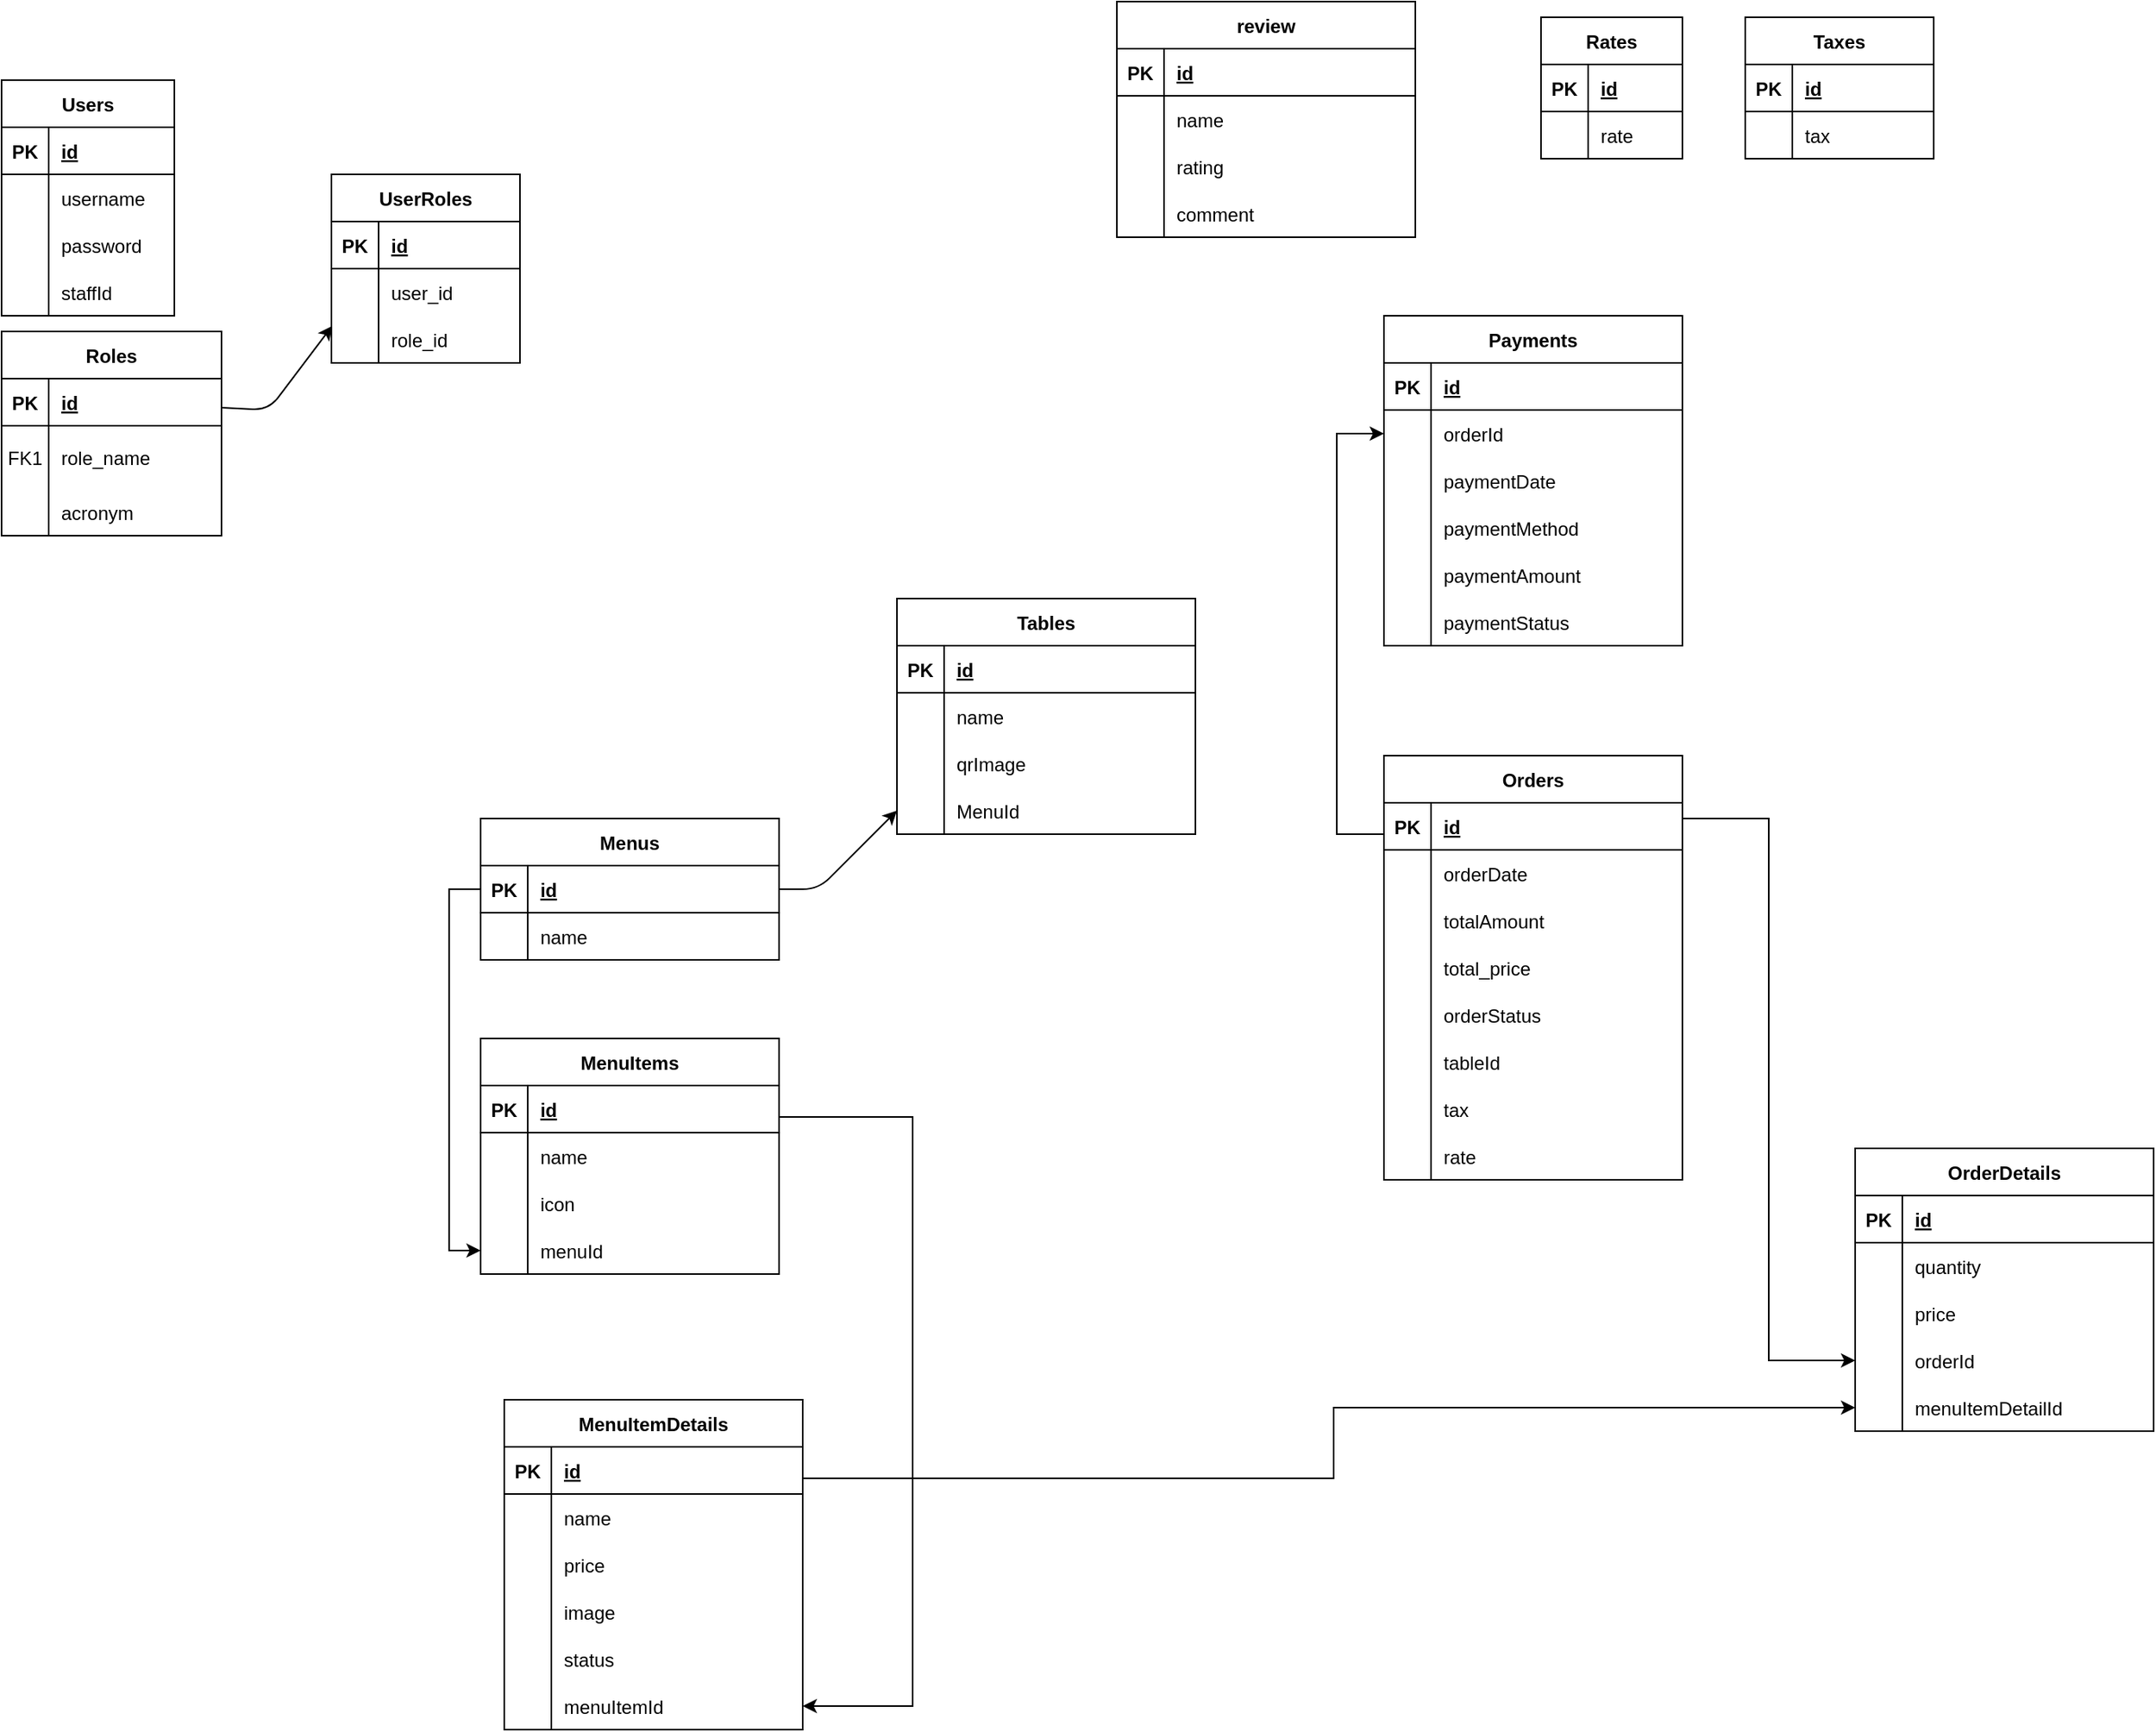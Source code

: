 <mxfile>
    <diagram id="R2lEEEUBdFMjLlhIrx00" name="Page-1">
        <mxGraphModel dx="880" dy="647" grid="1" gridSize="10" guides="1" tooltips="1" connect="1" arrows="1" fold="1" page="1" pageScale="1" pageWidth="850" pageHeight="1100" math="0" shadow="0" extFonts="Permanent Marker^https://fonts.googleapis.com/css?family=Permanent+Marker">
            <root>
                <mxCell id="0"/>
                <mxCell id="1" parent="0"/>
                <mxCell id="C-vyLk0tnHw3VtMMgP7b-2" value="Roles" style="shape=table;startSize=30;container=1;collapsible=1;childLayout=tableLayout;fixedRows=1;rowLines=0;fontStyle=1;align=center;resizeLast=1;" parent="1" vertex="1">
                    <mxGeometry x="140" y="240" width="140" height="130" as="geometry"/>
                </mxCell>
                <mxCell id="C-vyLk0tnHw3VtMMgP7b-3" value="" style="shape=partialRectangle;collapsible=0;dropTarget=0;pointerEvents=0;fillColor=none;points=[[0,0.5],[1,0.5]];portConstraint=eastwest;top=0;left=0;right=0;bottom=1;" parent="C-vyLk0tnHw3VtMMgP7b-2" vertex="1">
                    <mxGeometry y="30" width="140" height="30" as="geometry"/>
                </mxCell>
                <mxCell id="C-vyLk0tnHw3VtMMgP7b-4" value="PK" style="shape=partialRectangle;overflow=hidden;connectable=0;fillColor=none;top=0;left=0;bottom=0;right=0;fontStyle=1;" parent="C-vyLk0tnHw3VtMMgP7b-3" vertex="1">
                    <mxGeometry width="30" height="30" as="geometry">
                        <mxRectangle width="30" height="30" as="alternateBounds"/>
                    </mxGeometry>
                </mxCell>
                <mxCell id="C-vyLk0tnHw3VtMMgP7b-5" value="id" style="shape=partialRectangle;overflow=hidden;connectable=0;fillColor=none;top=0;left=0;bottom=0;right=0;align=left;spacingLeft=6;fontStyle=5;" parent="C-vyLk0tnHw3VtMMgP7b-3" vertex="1">
                    <mxGeometry x="30" width="110" height="30" as="geometry">
                        <mxRectangle width="110" height="30" as="alternateBounds"/>
                    </mxGeometry>
                </mxCell>
                <mxCell id="C-vyLk0tnHw3VtMMgP7b-6" value="" style="shape=partialRectangle;collapsible=0;dropTarget=0;pointerEvents=0;fillColor=none;points=[[0,0.5],[1,0.5]];portConstraint=eastwest;top=0;left=0;right=0;bottom=0;" parent="C-vyLk0tnHw3VtMMgP7b-2" vertex="1">
                    <mxGeometry y="60" width="140" height="40" as="geometry"/>
                </mxCell>
                <mxCell id="C-vyLk0tnHw3VtMMgP7b-7" value="FK1" style="shape=partialRectangle;overflow=hidden;connectable=0;fillColor=none;top=0;left=0;bottom=0;right=0;" parent="C-vyLk0tnHw3VtMMgP7b-6" vertex="1">
                    <mxGeometry width="30" height="40" as="geometry">
                        <mxRectangle width="30" height="40" as="alternateBounds"/>
                    </mxGeometry>
                </mxCell>
                <mxCell id="C-vyLk0tnHw3VtMMgP7b-8" value="role_name " style="shape=partialRectangle;overflow=hidden;connectable=0;fillColor=none;top=0;left=0;bottom=0;right=0;align=left;spacingLeft=6;" parent="C-vyLk0tnHw3VtMMgP7b-6" vertex="1">
                    <mxGeometry x="30" width="110" height="40" as="geometry">
                        <mxRectangle width="110" height="40" as="alternateBounds"/>
                    </mxGeometry>
                </mxCell>
                <mxCell id="C-vyLk0tnHw3VtMMgP7b-9" value="" style="shape=partialRectangle;collapsible=0;dropTarget=0;pointerEvents=0;fillColor=none;points=[[0,0.5],[1,0.5]];portConstraint=eastwest;top=0;left=0;right=0;bottom=0;" parent="C-vyLk0tnHw3VtMMgP7b-2" vertex="1">
                    <mxGeometry y="100" width="140" height="30" as="geometry"/>
                </mxCell>
                <mxCell id="C-vyLk0tnHw3VtMMgP7b-10" value="" style="shape=partialRectangle;overflow=hidden;connectable=0;fillColor=none;top=0;left=0;bottom=0;right=0;" parent="C-vyLk0tnHw3VtMMgP7b-9" vertex="1">
                    <mxGeometry width="30" height="30" as="geometry">
                        <mxRectangle width="30" height="30" as="alternateBounds"/>
                    </mxGeometry>
                </mxCell>
                <mxCell id="C-vyLk0tnHw3VtMMgP7b-11" value="acronym" style="shape=partialRectangle;overflow=hidden;connectable=0;fillColor=none;top=0;left=0;bottom=0;right=0;align=left;spacingLeft=6;" parent="C-vyLk0tnHw3VtMMgP7b-9" vertex="1">
                    <mxGeometry x="30" width="110" height="30" as="geometry">
                        <mxRectangle width="110" height="30" as="alternateBounds"/>
                    </mxGeometry>
                </mxCell>
                <mxCell id="C-vyLk0tnHw3VtMMgP7b-13" value="UserRoles" style="shape=table;startSize=30;container=1;collapsible=1;childLayout=tableLayout;fixedRows=1;rowLines=0;fontStyle=1;align=center;resizeLast=1;" parent="1" vertex="1">
                    <mxGeometry x="350" y="140" width="120" height="120" as="geometry"/>
                </mxCell>
                <mxCell id="C-vyLk0tnHw3VtMMgP7b-14" value="" style="shape=partialRectangle;collapsible=0;dropTarget=0;pointerEvents=0;fillColor=none;points=[[0,0.5],[1,0.5]];portConstraint=eastwest;top=0;left=0;right=0;bottom=1;" parent="C-vyLk0tnHw3VtMMgP7b-13" vertex="1">
                    <mxGeometry y="30" width="120" height="30" as="geometry"/>
                </mxCell>
                <mxCell id="C-vyLk0tnHw3VtMMgP7b-15" value="PK" style="shape=partialRectangle;overflow=hidden;connectable=0;fillColor=none;top=0;left=0;bottom=0;right=0;fontStyle=1;" parent="C-vyLk0tnHw3VtMMgP7b-14" vertex="1">
                    <mxGeometry width="30" height="30" as="geometry">
                        <mxRectangle width="30" height="30" as="alternateBounds"/>
                    </mxGeometry>
                </mxCell>
                <mxCell id="C-vyLk0tnHw3VtMMgP7b-16" value="id" style="shape=partialRectangle;overflow=hidden;connectable=0;fillColor=none;top=0;left=0;bottom=0;right=0;align=left;spacingLeft=6;fontStyle=5;" parent="C-vyLk0tnHw3VtMMgP7b-14" vertex="1">
                    <mxGeometry x="30" width="90" height="30" as="geometry">
                        <mxRectangle width="90" height="30" as="alternateBounds"/>
                    </mxGeometry>
                </mxCell>
                <mxCell id="C-vyLk0tnHw3VtMMgP7b-17" value="" style="shape=partialRectangle;collapsible=0;dropTarget=0;pointerEvents=0;fillColor=none;points=[[0,0.5],[1,0.5]];portConstraint=eastwest;top=0;left=0;right=0;bottom=0;" parent="C-vyLk0tnHw3VtMMgP7b-13" vertex="1">
                    <mxGeometry y="60" width="120" height="30" as="geometry"/>
                </mxCell>
                <mxCell id="C-vyLk0tnHw3VtMMgP7b-18" value="" style="shape=partialRectangle;overflow=hidden;connectable=0;fillColor=none;top=0;left=0;bottom=0;right=0;" parent="C-vyLk0tnHw3VtMMgP7b-17" vertex="1">
                    <mxGeometry width="30" height="30" as="geometry">
                        <mxRectangle width="30" height="30" as="alternateBounds"/>
                    </mxGeometry>
                </mxCell>
                <mxCell id="C-vyLk0tnHw3VtMMgP7b-19" value="user_id" style="shape=partialRectangle;overflow=hidden;connectable=0;fillColor=none;top=0;left=0;bottom=0;right=0;align=left;spacingLeft=6;" parent="C-vyLk0tnHw3VtMMgP7b-17" vertex="1">
                    <mxGeometry x="30" width="90" height="30" as="geometry">
                        <mxRectangle width="90" height="30" as="alternateBounds"/>
                    </mxGeometry>
                </mxCell>
                <mxCell id="C-vyLk0tnHw3VtMMgP7b-20" value="" style="shape=partialRectangle;collapsible=0;dropTarget=0;pointerEvents=0;fillColor=none;points=[[0,0.5],[1,0.5]];portConstraint=eastwest;top=0;left=0;right=0;bottom=0;" parent="C-vyLk0tnHw3VtMMgP7b-13" vertex="1">
                    <mxGeometry y="90" width="120" height="30" as="geometry"/>
                </mxCell>
                <mxCell id="C-vyLk0tnHw3VtMMgP7b-21" value="" style="shape=partialRectangle;overflow=hidden;connectable=0;fillColor=none;top=0;left=0;bottom=0;right=0;" parent="C-vyLk0tnHw3VtMMgP7b-20" vertex="1">
                    <mxGeometry width="30" height="30" as="geometry">
                        <mxRectangle width="30" height="30" as="alternateBounds"/>
                    </mxGeometry>
                </mxCell>
                <mxCell id="C-vyLk0tnHw3VtMMgP7b-22" value="role_id" style="shape=partialRectangle;overflow=hidden;connectable=0;fillColor=none;top=0;left=0;bottom=0;right=0;align=left;spacingLeft=6;" parent="C-vyLk0tnHw3VtMMgP7b-20" vertex="1">
                    <mxGeometry x="30" width="90" height="30" as="geometry">
                        <mxRectangle width="90" height="30" as="alternateBounds"/>
                    </mxGeometry>
                </mxCell>
                <mxCell id="C-vyLk0tnHw3VtMMgP7b-23" value="Users" style="shape=table;startSize=30;container=1;collapsible=1;childLayout=tableLayout;fixedRows=1;rowLines=0;fontStyle=1;align=center;resizeLast=1;" parent="1" vertex="1">
                    <mxGeometry x="140" y="80" width="110" height="150" as="geometry"/>
                </mxCell>
                <mxCell id="C-vyLk0tnHw3VtMMgP7b-24" value="" style="shape=partialRectangle;collapsible=0;dropTarget=0;pointerEvents=0;fillColor=none;points=[[0,0.5],[1,0.5]];portConstraint=eastwest;top=0;left=0;right=0;bottom=1;" parent="C-vyLk0tnHw3VtMMgP7b-23" vertex="1">
                    <mxGeometry y="30" width="110" height="30" as="geometry"/>
                </mxCell>
                <mxCell id="C-vyLk0tnHw3VtMMgP7b-25" value="PK" style="shape=partialRectangle;overflow=hidden;connectable=0;fillColor=none;top=0;left=0;bottom=0;right=0;fontStyle=1;" parent="C-vyLk0tnHw3VtMMgP7b-24" vertex="1">
                    <mxGeometry width="30" height="30" as="geometry">
                        <mxRectangle width="30" height="30" as="alternateBounds"/>
                    </mxGeometry>
                </mxCell>
                <mxCell id="C-vyLk0tnHw3VtMMgP7b-26" value="id" style="shape=partialRectangle;overflow=hidden;connectable=0;fillColor=none;top=0;left=0;bottom=0;right=0;align=left;spacingLeft=6;fontStyle=5;" parent="C-vyLk0tnHw3VtMMgP7b-24" vertex="1">
                    <mxGeometry x="30" width="80" height="30" as="geometry">
                        <mxRectangle width="80" height="30" as="alternateBounds"/>
                    </mxGeometry>
                </mxCell>
                <mxCell id="C-vyLk0tnHw3VtMMgP7b-27" value="" style="shape=partialRectangle;collapsible=0;dropTarget=0;pointerEvents=0;fillColor=none;points=[[0,0.5],[1,0.5]];portConstraint=eastwest;top=0;left=0;right=0;bottom=0;" parent="C-vyLk0tnHw3VtMMgP7b-23" vertex="1">
                    <mxGeometry y="60" width="110" height="30" as="geometry"/>
                </mxCell>
                <mxCell id="C-vyLk0tnHw3VtMMgP7b-28" value="" style="shape=partialRectangle;overflow=hidden;connectable=0;fillColor=none;top=0;left=0;bottom=0;right=0;" parent="C-vyLk0tnHw3VtMMgP7b-27" vertex="1">
                    <mxGeometry width="30" height="30" as="geometry">
                        <mxRectangle width="30" height="30" as="alternateBounds"/>
                    </mxGeometry>
                </mxCell>
                <mxCell id="C-vyLk0tnHw3VtMMgP7b-29" value="username" style="shape=partialRectangle;overflow=hidden;connectable=0;fillColor=none;top=0;left=0;bottom=0;right=0;align=left;spacingLeft=6;" parent="C-vyLk0tnHw3VtMMgP7b-27" vertex="1">
                    <mxGeometry x="30" width="80" height="30" as="geometry">
                        <mxRectangle width="80" height="30" as="alternateBounds"/>
                    </mxGeometry>
                </mxCell>
                <mxCell id="PlJHCvc3WSoUPZu60bKV-3" value="" style="shape=partialRectangle;collapsible=0;dropTarget=0;pointerEvents=0;fillColor=none;points=[[0,0.5],[1,0.5]];portConstraint=eastwest;top=0;left=0;right=0;bottom=0;" parent="C-vyLk0tnHw3VtMMgP7b-23" vertex="1">
                    <mxGeometry y="90" width="110" height="30" as="geometry"/>
                </mxCell>
                <mxCell id="PlJHCvc3WSoUPZu60bKV-4" value="" style="shape=partialRectangle;overflow=hidden;connectable=0;fillColor=none;top=0;left=0;bottom=0;right=0;" parent="PlJHCvc3WSoUPZu60bKV-3" vertex="1">
                    <mxGeometry width="30" height="30" as="geometry">
                        <mxRectangle width="30" height="30" as="alternateBounds"/>
                    </mxGeometry>
                </mxCell>
                <mxCell id="PlJHCvc3WSoUPZu60bKV-5" value="password" style="shape=partialRectangle;overflow=hidden;connectable=0;fillColor=none;top=0;left=0;bottom=0;right=0;align=left;spacingLeft=6;" parent="PlJHCvc3WSoUPZu60bKV-3" vertex="1">
                    <mxGeometry x="30" width="80" height="30" as="geometry">
                        <mxRectangle width="80" height="30" as="alternateBounds"/>
                    </mxGeometry>
                </mxCell>
                <mxCell id="PlJHCvc3WSoUPZu60bKV-6" value="" style="shape=partialRectangle;collapsible=0;dropTarget=0;pointerEvents=0;fillColor=none;points=[[0,0.5],[1,0.5]];portConstraint=eastwest;top=0;left=0;right=0;bottom=0;" parent="C-vyLk0tnHw3VtMMgP7b-23" vertex="1">
                    <mxGeometry y="120" width="110" height="30" as="geometry"/>
                </mxCell>
                <mxCell id="PlJHCvc3WSoUPZu60bKV-7" value="" style="shape=partialRectangle;overflow=hidden;connectable=0;fillColor=none;top=0;left=0;bottom=0;right=0;" parent="PlJHCvc3WSoUPZu60bKV-6" vertex="1">
                    <mxGeometry width="30" height="30" as="geometry">
                        <mxRectangle width="30" height="30" as="alternateBounds"/>
                    </mxGeometry>
                </mxCell>
                <mxCell id="PlJHCvc3WSoUPZu60bKV-8" value="staffId" style="shape=partialRectangle;overflow=hidden;connectable=0;fillColor=none;top=0;left=0;bottom=0;right=0;align=left;spacingLeft=6;" parent="PlJHCvc3WSoUPZu60bKV-6" vertex="1">
                    <mxGeometry x="30" width="80" height="30" as="geometry">
                        <mxRectangle width="80" height="30" as="alternateBounds"/>
                    </mxGeometry>
                </mxCell>
                <mxCell id="PlJHCvc3WSoUPZu60bKV-68" value="Menus" style="shape=table;startSize=30;container=1;collapsible=1;childLayout=tableLayout;fixedRows=1;rowLines=0;fontStyle=1;align=center;resizeLast=1;" parent="1" vertex="1">
                    <mxGeometry x="444.94" y="550" width="190" height="90" as="geometry"/>
                </mxCell>
                <mxCell id="PlJHCvc3WSoUPZu60bKV-69" value="" style="shape=partialRectangle;collapsible=0;dropTarget=0;pointerEvents=0;fillColor=none;points=[[0,0.5],[1,0.5]];portConstraint=eastwest;top=0;left=0;right=0;bottom=1;" parent="PlJHCvc3WSoUPZu60bKV-68" vertex="1">
                    <mxGeometry y="30" width="190" height="30" as="geometry"/>
                </mxCell>
                <mxCell id="PlJHCvc3WSoUPZu60bKV-70" value="PK" style="shape=partialRectangle;overflow=hidden;connectable=0;fillColor=none;top=0;left=0;bottom=0;right=0;fontStyle=1;" parent="PlJHCvc3WSoUPZu60bKV-69" vertex="1">
                    <mxGeometry width="30" height="30" as="geometry">
                        <mxRectangle width="30" height="30" as="alternateBounds"/>
                    </mxGeometry>
                </mxCell>
                <mxCell id="PlJHCvc3WSoUPZu60bKV-71" value="id" style="shape=partialRectangle;overflow=hidden;connectable=0;fillColor=none;top=0;left=0;bottom=0;right=0;align=left;spacingLeft=6;fontStyle=5;" parent="PlJHCvc3WSoUPZu60bKV-69" vertex="1">
                    <mxGeometry x="30" width="160" height="30" as="geometry">
                        <mxRectangle width="160" height="30" as="alternateBounds"/>
                    </mxGeometry>
                </mxCell>
                <mxCell id="PlJHCvc3WSoUPZu60bKV-72" value="" style="shape=partialRectangle;collapsible=0;dropTarget=0;pointerEvents=0;fillColor=none;points=[[0,0.5],[1,0.5]];portConstraint=eastwest;top=0;left=0;right=0;bottom=0;" parent="PlJHCvc3WSoUPZu60bKV-68" vertex="1">
                    <mxGeometry y="60" width="190" height="30" as="geometry"/>
                </mxCell>
                <mxCell id="PlJHCvc3WSoUPZu60bKV-73" value="" style="shape=partialRectangle;overflow=hidden;connectable=0;fillColor=none;top=0;left=0;bottom=0;right=0;" parent="PlJHCvc3WSoUPZu60bKV-72" vertex="1">
                    <mxGeometry width="30" height="30" as="geometry">
                        <mxRectangle width="30" height="30" as="alternateBounds"/>
                    </mxGeometry>
                </mxCell>
                <mxCell id="PlJHCvc3WSoUPZu60bKV-74" value="name" style="shape=partialRectangle;overflow=hidden;connectable=0;fillColor=none;top=0;left=0;bottom=0;right=0;align=left;spacingLeft=6;" parent="PlJHCvc3WSoUPZu60bKV-72" vertex="1">
                    <mxGeometry x="30" width="160" height="30" as="geometry">
                        <mxRectangle width="160" height="30" as="alternateBounds"/>
                    </mxGeometry>
                </mxCell>
                <mxCell id="PlJHCvc3WSoUPZu60bKV-78" value="MenuItems" style="shape=table;startSize=30;container=1;collapsible=1;childLayout=tableLayout;fixedRows=1;rowLines=0;fontStyle=1;align=center;resizeLast=1;" parent="1" vertex="1">
                    <mxGeometry x="444.94" y="690" width="190" height="150" as="geometry"/>
                </mxCell>
                <mxCell id="PlJHCvc3WSoUPZu60bKV-79" value="" style="shape=partialRectangle;collapsible=0;dropTarget=0;pointerEvents=0;fillColor=none;points=[[0,0.5],[1,0.5]];portConstraint=eastwest;top=0;left=0;right=0;bottom=1;" parent="PlJHCvc3WSoUPZu60bKV-78" vertex="1">
                    <mxGeometry y="30" width="190" height="30" as="geometry"/>
                </mxCell>
                <mxCell id="PlJHCvc3WSoUPZu60bKV-80" value="PK" style="shape=partialRectangle;overflow=hidden;connectable=0;fillColor=none;top=0;left=0;bottom=0;right=0;fontStyle=1;" parent="PlJHCvc3WSoUPZu60bKV-79" vertex="1">
                    <mxGeometry width="30" height="30" as="geometry">
                        <mxRectangle width="30" height="30" as="alternateBounds"/>
                    </mxGeometry>
                </mxCell>
                <mxCell id="PlJHCvc3WSoUPZu60bKV-81" value="id" style="shape=partialRectangle;overflow=hidden;connectable=0;fillColor=none;top=0;left=0;bottom=0;right=0;align=left;spacingLeft=6;fontStyle=5;" parent="PlJHCvc3WSoUPZu60bKV-79" vertex="1">
                    <mxGeometry x="30" width="160" height="30" as="geometry">
                        <mxRectangle width="160" height="30" as="alternateBounds"/>
                    </mxGeometry>
                </mxCell>
                <mxCell id="PlJHCvc3WSoUPZu60bKV-82" value="" style="shape=partialRectangle;collapsible=0;dropTarget=0;pointerEvents=0;fillColor=none;points=[[0,0.5],[1,0.5]];portConstraint=eastwest;top=0;left=0;right=0;bottom=0;" parent="PlJHCvc3WSoUPZu60bKV-78" vertex="1">
                    <mxGeometry y="60" width="190" height="30" as="geometry"/>
                </mxCell>
                <mxCell id="PlJHCvc3WSoUPZu60bKV-83" value="" style="shape=partialRectangle;overflow=hidden;connectable=0;fillColor=none;top=0;left=0;bottom=0;right=0;" parent="PlJHCvc3WSoUPZu60bKV-82" vertex="1">
                    <mxGeometry width="30" height="30" as="geometry">
                        <mxRectangle width="30" height="30" as="alternateBounds"/>
                    </mxGeometry>
                </mxCell>
                <mxCell id="PlJHCvc3WSoUPZu60bKV-84" value="name" style="shape=partialRectangle;overflow=hidden;connectable=0;fillColor=none;top=0;left=0;bottom=0;right=0;align=left;spacingLeft=6;" parent="PlJHCvc3WSoUPZu60bKV-82" vertex="1">
                    <mxGeometry x="30" width="160" height="30" as="geometry">
                        <mxRectangle width="160" height="30" as="alternateBounds"/>
                    </mxGeometry>
                </mxCell>
                <mxCell id="PlJHCvc3WSoUPZu60bKV-85" value="" style="shape=partialRectangle;collapsible=0;dropTarget=0;pointerEvents=0;fillColor=none;points=[[0,0.5],[1,0.5]];portConstraint=eastwest;top=0;left=0;right=0;bottom=0;" parent="PlJHCvc3WSoUPZu60bKV-78" vertex="1">
                    <mxGeometry y="90" width="190" height="30" as="geometry"/>
                </mxCell>
                <mxCell id="PlJHCvc3WSoUPZu60bKV-86" value="" style="shape=partialRectangle;overflow=hidden;connectable=0;fillColor=none;top=0;left=0;bottom=0;right=0;" parent="PlJHCvc3WSoUPZu60bKV-85" vertex="1">
                    <mxGeometry width="30" height="30" as="geometry">
                        <mxRectangle width="30" height="30" as="alternateBounds"/>
                    </mxGeometry>
                </mxCell>
                <mxCell id="PlJHCvc3WSoUPZu60bKV-87" value="icon" style="shape=partialRectangle;overflow=hidden;connectable=0;fillColor=none;top=0;left=0;bottom=0;right=0;align=left;spacingLeft=6;" parent="PlJHCvc3WSoUPZu60bKV-85" vertex="1">
                    <mxGeometry x="30" width="160" height="30" as="geometry">
                        <mxRectangle width="160" height="30" as="alternateBounds"/>
                    </mxGeometry>
                </mxCell>
                <mxCell id="PlJHCvc3WSoUPZu60bKV-105" value="" style="shape=partialRectangle;collapsible=0;dropTarget=0;pointerEvents=0;fillColor=none;points=[[0,0.5],[1,0.5]];portConstraint=eastwest;top=0;left=0;right=0;bottom=0;" parent="PlJHCvc3WSoUPZu60bKV-78" vertex="1">
                    <mxGeometry y="120" width="190" height="30" as="geometry"/>
                </mxCell>
                <mxCell id="PlJHCvc3WSoUPZu60bKV-106" value="" style="shape=partialRectangle;overflow=hidden;connectable=0;fillColor=none;top=0;left=0;bottom=0;right=0;" parent="PlJHCvc3WSoUPZu60bKV-105" vertex="1">
                    <mxGeometry width="30" height="30" as="geometry">
                        <mxRectangle width="30" height="30" as="alternateBounds"/>
                    </mxGeometry>
                </mxCell>
                <mxCell id="PlJHCvc3WSoUPZu60bKV-107" value="menuId" style="shape=partialRectangle;overflow=hidden;connectable=0;fillColor=none;top=0;left=0;bottom=0;right=0;align=left;spacingLeft=6;" parent="PlJHCvc3WSoUPZu60bKV-105" vertex="1">
                    <mxGeometry x="30" width="160" height="30" as="geometry">
                        <mxRectangle width="160" height="30" as="alternateBounds"/>
                    </mxGeometry>
                </mxCell>
                <mxCell id="PlJHCvc3WSoUPZu60bKV-88" value="MenuItemDetails" style="shape=table;startSize=30;container=1;collapsible=1;childLayout=tableLayout;fixedRows=1;rowLines=0;fontStyle=1;align=center;resizeLast=1;" parent="1" vertex="1">
                    <mxGeometry x="460" y="920" width="190" height="210" as="geometry"/>
                </mxCell>
                <mxCell id="PlJHCvc3WSoUPZu60bKV-89" value="" style="shape=partialRectangle;collapsible=0;dropTarget=0;pointerEvents=0;fillColor=none;points=[[0,0.5],[1,0.5]];portConstraint=eastwest;top=0;left=0;right=0;bottom=1;" parent="PlJHCvc3WSoUPZu60bKV-88" vertex="1">
                    <mxGeometry y="30" width="190" height="30" as="geometry"/>
                </mxCell>
                <mxCell id="PlJHCvc3WSoUPZu60bKV-90" value="PK" style="shape=partialRectangle;overflow=hidden;connectable=0;fillColor=none;top=0;left=0;bottom=0;right=0;fontStyle=1;" parent="PlJHCvc3WSoUPZu60bKV-89" vertex="1">
                    <mxGeometry width="30" height="30" as="geometry">
                        <mxRectangle width="30" height="30" as="alternateBounds"/>
                    </mxGeometry>
                </mxCell>
                <mxCell id="PlJHCvc3WSoUPZu60bKV-91" value="id" style="shape=partialRectangle;overflow=hidden;connectable=0;fillColor=none;top=0;left=0;bottom=0;right=0;align=left;spacingLeft=6;fontStyle=5;" parent="PlJHCvc3WSoUPZu60bKV-89" vertex="1">
                    <mxGeometry x="30" width="160" height="30" as="geometry">
                        <mxRectangle width="160" height="30" as="alternateBounds"/>
                    </mxGeometry>
                </mxCell>
                <mxCell id="PlJHCvc3WSoUPZu60bKV-92" value="" style="shape=partialRectangle;collapsible=0;dropTarget=0;pointerEvents=0;fillColor=none;points=[[0,0.5],[1,0.5]];portConstraint=eastwest;top=0;left=0;right=0;bottom=0;" parent="PlJHCvc3WSoUPZu60bKV-88" vertex="1">
                    <mxGeometry y="60" width="190" height="30" as="geometry"/>
                </mxCell>
                <mxCell id="PlJHCvc3WSoUPZu60bKV-93" value="" style="shape=partialRectangle;overflow=hidden;connectable=0;fillColor=none;top=0;left=0;bottom=0;right=0;" parent="PlJHCvc3WSoUPZu60bKV-92" vertex="1">
                    <mxGeometry width="30" height="30" as="geometry">
                        <mxRectangle width="30" height="30" as="alternateBounds"/>
                    </mxGeometry>
                </mxCell>
                <mxCell id="PlJHCvc3WSoUPZu60bKV-94" value="name" style="shape=partialRectangle;overflow=hidden;connectable=0;fillColor=none;top=0;left=0;bottom=0;right=0;align=left;spacingLeft=6;" parent="PlJHCvc3WSoUPZu60bKV-92" vertex="1">
                    <mxGeometry x="30" width="160" height="30" as="geometry">
                        <mxRectangle width="160" height="30" as="alternateBounds"/>
                    </mxGeometry>
                </mxCell>
                <mxCell id="PlJHCvc3WSoUPZu60bKV-95" value="" style="shape=partialRectangle;collapsible=0;dropTarget=0;pointerEvents=0;fillColor=none;points=[[0,0.5],[1,0.5]];portConstraint=eastwest;top=0;left=0;right=0;bottom=0;" parent="PlJHCvc3WSoUPZu60bKV-88" vertex="1">
                    <mxGeometry y="90" width="190" height="30" as="geometry"/>
                </mxCell>
                <mxCell id="PlJHCvc3WSoUPZu60bKV-96" value="" style="shape=partialRectangle;overflow=hidden;connectable=0;fillColor=none;top=0;left=0;bottom=0;right=0;" parent="PlJHCvc3WSoUPZu60bKV-95" vertex="1">
                    <mxGeometry width="30" height="30" as="geometry">
                        <mxRectangle width="30" height="30" as="alternateBounds"/>
                    </mxGeometry>
                </mxCell>
                <mxCell id="PlJHCvc3WSoUPZu60bKV-97" value="price" style="shape=partialRectangle;overflow=hidden;connectable=0;fillColor=none;top=0;left=0;bottom=0;right=0;align=left;spacingLeft=6;" parent="PlJHCvc3WSoUPZu60bKV-95" vertex="1">
                    <mxGeometry x="30" width="160" height="30" as="geometry">
                        <mxRectangle width="160" height="30" as="alternateBounds"/>
                    </mxGeometry>
                </mxCell>
                <mxCell id="2" value="" style="shape=partialRectangle;collapsible=0;dropTarget=0;pointerEvents=0;fillColor=none;points=[[0,0.5],[1,0.5]];portConstraint=eastwest;top=0;left=0;right=0;bottom=0;" parent="PlJHCvc3WSoUPZu60bKV-88" vertex="1">
                    <mxGeometry y="120" width="190" height="30" as="geometry"/>
                </mxCell>
                <mxCell id="3" value="" style="shape=partialRectangle;overflow=hidden;connectable=0;fillColor=none;top=0;left=0;bottom=0;right=0;" parent="2" vertex="1">
                    <mxGeometry width="30" height="30" as="geometry">
                        <mxRectangle width="30" height="30" as="alternateBounds"/>
                    </mxGeometry>
                </mxCell>
                <mxCell id="4" value="image" style="shape=partialRectangle;overflow=hidden;connectable=0;fillColor=none;top=0;left=0;bottom=0;right=0;align=left;spacingLeft=6;" parent="2" vertex="1">
                    <mxGeometry x="30" width="160" height="30" as="geometry">
                        <mxRectangle width="160" height="30" as="alternateBounds"/>
                    </mxGeometry>
                </mxCell>
                <mxCell id="PlJHCvc3WSoUPZu60bKV-264" value="" style="shape=partialRectangle;collapsible=0;dropTarget=0;pointerEvents=0;fillColor=none;points=[[0,0.5],[1,0.5]];portConstraint=eastwest;top=0;left=0;right=0;bottom=0;" parent="PlJHCvc3WSoUPZu60bKV-88" vertex="1">
                    <mxGeometry y="150" width="190" height="30" as="geometry"/>
                </mxCell>
                <mxCell id="PlJHCvc3WSoUPZu60bKV-265" value="" style="shape=partialRectangle;overflow=hidden;connectable=0;fillColor=none;top=0;left=0;bottom=0;right=0;" parent="PlJHCvc3WSoUPZu60bKV-264" vertex="1">
                    <mxGeometry width="30" height="30" as="geometry">
                        <mxRectangle width="30" height="30" as="alternateBounds"/>
                    </mxGeometry>
                </mxCell>
                <mxCell id="PlJHCvc3WSoUPZu60bKV-266" value="status" style="shape=partialRectangle;overflow=hidden;connectable=0;fillColor=none;top=0;left=0;bottom=0;right=0;align=left;spacingLeft=6;" parent="PlJHCvc3WSoUPZu60bKV-264" vertex="1">
                    <mxGeometry x="30" width="160" height="30" as="geometry">
                        <mxRectangle width="160" height="30" as="alternateBounds"/>
                    </mxGeometry>
                </mxCell>
                <mxCell id="PlJHCvc3WSoUPZu60bKV-110" value="" style="shape=partialRectangle;collapsible=0;dropTarget=0;pointerEvents=0;fillColor=none;points=[[0,0.5],[1,0.5]];portConstraint=eastwest;top=0;left=0;right=0;bottom=0;" parent="PlJHCvc3WSoUPZu60bKV-88" vertex="1">
                    <mxGeometry y="180" width="190" height="30" as="geometry"/>
                </mxCell>
                <mxCell id="PlJHCvc3WSoUPZu60bKV-111" value="" style="shape=partialRectangle;overflow=hidden;connectable=0;fillColor=none;top=0;left=0;bottom=0;right=0;" parent="PlJHCvc3WSoUPZu60bKV-110" vertex="1">
                    <mxGeometry width="30" height="30" as="geometry">
                        <mxRectangle width="30" height="30" as="alternateBounds"/>
                    </mxGeometry>
                </mxCell>
                <mxCell id="PlJHCvc3WSoUPZu60bKV-112" value="menuItemId" style="shape=partialRectangle;overflow=hidden;connectable=0;fillColor=none;top=0;left=0;bottom=0;right=0;align=left;spacingLeft=6;" parent="PlJHCvc3WSoUPZu60bKV-110" vertex="1">
                    <mxGeometry x="30" width="160" height="30" as="geometry">
                        <mxRectangle width="160" height="30" as="alternateBounds"/>
                    </mxGeometry>
                </mxCell>
                <mxCell id="PlJHCvc3WSoUPZu60bKV-109" style="edgeStyle=orthogonalEdgeStyle;rounded=0;orthogonalLoop=1;jettySize=auto;html=1;entryX=0;entryY=0.5;entryDx=0;entryDy=0;" parent="1" source="PlJHCvc3WSoUPZu60bKV-69" target="PlJHCvc3WSoUPZu60bKV-105" edge="1">
                    <mxGeometry relative="1" as="geometry"/>
                </mxCell>
                <mxCell id="PlJHCvc3WSoUPZu60bKV-146" style="edgeStyle=orthogonalEdgeStyle;rounded=0;orthogonalLoop=1;jettySize=auto;html=1;entryX=1;entryY=0.5;entryDx=0;entryDy=0;" parent="1" source="PlJHCvc3WSoUPZu60bKV-79" target="PlJHCvc3WSoUPZu60bKV-110" edge="1">
                    <mxGeometry relative="1" as="geometry">
                        <Array as="points">
                            <mxPoint x="720" y="740"/>
                            <mxPoint x="720" y="1115"/>
                        </Array>
                    </mxGeometry>
                </mxCell>
                <mxCell id="PlJHCvc3WSoUPZu60bKV-157" value="Orders" style="shape=table;startSize=30;container=1;collapsible=1;childLayout=tableLayout;fixedRows=1;rowLines=0;fontStyle=1;align=center;resizeLast=1;" parent="1" vertex="1">
                    <mxGeometry x="1020" y="510" width="190" height="270" as="geometry"/>
                </mxCell>
                <mxCell id="PlJHCvc3WSoUPZu60bKV-158" value="" style="shape=partialRectangle;collapsible=0;dropTarget=0;pointerEvents=0;fillColor=none;points=[[0,0.5],[1,0.5]];portConstraint=eastwest;top=0;left=0;right=0;bottom=1;" parent="PlJHCvc3WSoUPZu60bKV-157" vertex="1">
                    <mxGeometry y="30" width="190" height="30" as="geometry"/>
                </mxCell>
                <mxCell id="PlJHCvc3WSoUPZu60bKV-159" value="PK" style="shape=partialRectangle;overflow=hidden;connectable=0;fillColor=none;top=0;left=0;bottom=0;right=0;fontStyle=1;" parent="PlJHCvc3WSoUPZu60bKV-158" vertex="1">
                    <mxGeometry width="30" height="30" as="geometry">
                        <mxRectangle width="30" height="30" as="alternateBounds"/>
                    </mxGeometry>
                </mxCell>
                <mxCell id="PlJHCvc3WSoUPZu60bKV-160" value="id" style="shape=partialRectangle;overflow=hidden;connectable=0;fillColor=none;top=0;left=0;bottom=0;right=0;align=left;spacingLeft=6;fontStyle=5;" parent="PlJHCvc3WSoUPZu60bKV-158" vertex="1">
                    <mxGeometry x="30" width="160" height="30" as="geometry">
                        <mxRectangle width="160" height="30" as="alternateBounds"/>
                    </mxGeometry>
                </mxCell>
                <mxCell id="PlJHCvc3WSoUPZu60bKV-161" value="" style="shape=partialRectangle;collapsible=0;dropTarget=0;pointerEvents=0;fillColor=none;points=[[0,0.5],[1,0.5]];portConstraint=eastwest;top=0;left=0;right=0;bottom=0;" parent="PlJHCvc3WSoUPZu60bKV-157" vertex="1">
                    <mxGeometry y="60" width="190" height="30" as="geometry"/>
                </mxCell>
                <mxCell id="PlJHCvc3WSoUPZu60bKV-162" value="" style="shape=partialRectangle;overflow=hidden;connectable=0;fillColor=none;top=0;left=0;bottom=0;right=0;" parent="PlJHCvc3WSoUPZu60bKV-161" vertex="1">
                    <mxGeometry width="30" height="30" as="geometry">
                        <mxRectangle width="30" height="30" as="alternateBounds"/>
                    </mxGeometry>
                </mxCell>
                <mxCell id="PlJHCvc3WSoUPZu60bKV-163" value="orderDate" style="shape=partialRectangle;overflow=hidden;connectable=0;fillColor=none;top=0;left=0;bottom=0;right=0;align=left;spacingLeft=6;" parent="PlJHCvc3WSoUPZu60bKV-161" vertex="1">
                    <mxGeometry x="30" width="160" height="30" as="geometry">
                        <mxRectangle width="160" height="30" as="alternateBounds"/>
                    </mxGeometry>
                </mxCell>
                <mxCell id="PlJHCvc3WSoUPZu60bKV-164" value="" style="shape=partialRectangle;collapsible=0;dropTarget=0;pointerEvents=0;fillColor=none;points=[[0,0.5],[1,0.5]];portConstraint=eastwest;top=0;left=0;right=0;bottom=0;" parent="PlJHCvc3WSoUPZu60bKV-157" vertex="1">
                    <mxGeometry y="90" width="190" height="30" as="geometry"/>
                </mxCell>
                <mxCell id="PlJHCvc3WSoUPZu60bKV-165" value="" style="shape=partialRectangle;overflow=hidden;connectable=0;fillColor=none;top=0;left=0;bottom=0;right=0;" parent="PlJHCvc3WSoUPZu60bKV-164" vertex="1">
                    <mxGeometry width="30" height="30" as="geometry">
                        <mxRectangle width="30" height="30" as="alternateBounds"/>
                    </mxGeometry>
                </mxCell>
                <mxCell id="PlJHCvc3WSoUPZu60bKV-166" value="totalAmount" style="shape=partialRectangle;overflow=hidden;connectable=0;fillColor=none;top=0;left=0;bottom=0;right=0;align=left;spacingLeft=6;" parent="PlJHCvc3WSoUPZu60bKV-164" vertex="1">
                    <mxGeometry x="30" width="160" height="30" as="geometry">
                        <mxRectangle width="160" height="30" as="alternateBounds"/>
                    </mxGeometry>
                </mxCell>
                <mxCell id="PlJHCvc3WSoUPZu60bKV-289" value="" style="shape=partialRectangle;collapsible=0;dropTarget=0;pointerEvents=0;fillColor=none;points=[[0,0.5],[1,0.5]];portConstraint=eastwest;top=0;left=0;right=0;bottom=0;" parent="PlJHCvc3WSoUPZu60bKV-157" vertex="1">
                    <mxGeometry y="120" width="190" height="30" as="geometry"/>
                </mxCell>
                <mxCell id="PlJHCvc3WSoUPZu60bKV-290" value="" style="shape=partialRectangle;overflow=hidden;connectable=0;fillColor=none;top=0;left=0;bottom=0;right=0;" parent="PlJHCvc3WSoUPZu60bKV-289" vertex="1">
                    <mxGeometry width="30" height="30" as="geometry">
                        <mxRectangle width="30" height="30" as="alternateBounds"/>
                    </mxGeometry>
                </mxCell>
                <mxCell id="PlJHCvc3WSoUPZu60bKV-291" value="total_price" style="shape=partialRectangle;overflow=hidden;connectable=0;fillColor=none;top=0;left=0;bottom=0;right=0;align=left;spacingLeft=6;" parent="PlJHCvc3WSoUPZu60bKV-289" vertex="1">
                    <mxGeometry x="30" width="160" height="30" as="geometry">
                        <mxRectangle width="160" height="30" as="alternateBounds"/>
                    </mxGeometry>
                </mxCell>
                <mxCell id="PlJHCvc3WSoUPZu60bKV-219" value="" style="shape=partialRectangle;collapsible=0;dropTarget=0;pointerEvents=0;fillColor=none;points=[[0,0.5],[1,0.5]];portConstraint=eastwest;top=0;left=0;right=0;bottom=0;" parent="PlJHCvc3WSoUPZu60bKV-157" vertex="1">
                    <mxGeometry y="150" width="190" height="30" as="geometry"/>
                </mxCell>
                <mxCell id="PlJHCvc3WSoUPZu60bKV-220" value="" style="shape=partialRectangle;overflow=hidden;connectable=0;fillColor=none;top=0;left=0;bottom=0;right=0;" parent="PlJHCvc3WSoUPZu60bKV-219" vertex="1">
                    <mxGeometry width="30" height="30" as="geometry">
                        <mxRectangle width="30" height="30" as="alternateBounds"/>
                    </mxGeometry>
                </mxCell>
                <mxCell id="PlJHCvc3WSoUPZu60bKV-221" value="orderStatus" style="shape=partialRectangle;overflow=hidden;connectable=0;fillColor=none;top=0;left=0;bottom=0;right=0;align=left;spacingLeft=6;" parent="PlJHCvc3WSoUPZu60bKV-219" vertex="1">
                    <mxGeometry x="30" width="160" height="30" as="geometry">
                        <mxRectangle width="160" height="30" as="alternateBounds"/>
                    </mxGeometry>
                </mxCell>
                <mxCell id="PlJHCvc3WSoUPZu60bKV-222" value="" style="shape=partialRectangle;collapsible=0;dropTarget=0;pointerEvents=0;fillColor=none;points=[[0,0.5],[1,0.5]];portConstraint=eastwest;top=0;left=0;right=0;bottom=0;" parent="PlJHCvc3WSoUPZu60bKV-157" vertex="1">
                    <mxGeometry y="180" width="190" height="30" as="geometry"/>
                </mxCell>
                <mxCell id="PlJHCvc3WSoUPZu60bKV-223" value="" style="shape=partialRectangle;overflow=hidden;connectable=0;fillColor=none;top=0;left=0;bottom=0;right=0;" parent="PlJHCvc3WSoUPZu60bKV-222" vertex="1">
                    <mxGeometry width="30" height="30" as="geometry">
                        <mxRectangle width="30" height="30" as="alternateBounds"/>
                    </mxGeometry>
                </mxCell>
                <mxCell id="PlJHCvc3WSoUPZu60bKV-224" value="tableId" style="shape=partialRectangle;overflow=hidden;connectable=0;fillColor=none;top=0;left=0;bottom=0;right=0;align=left;spacingLeft=6;" parent="PlJHCvc3WSoUPZu60bKV-222" vertex="1">
                    <mxGeometry x="30" width="160" height="30" as="geometry">
                        <mxRectangle width="160" height="30" as="alternateBounds"/>
                    </mxGeometry>
                </mxCell>
                <mxCell id="PlJHCvc3WSoUPZu60bKV-225" value="" style="shape=partialRectangle;collapsible=0;dropTarget=0;pointerEvents=0;fillColor=none;points=[[0,0.5],[1,0.5]];portConstraint=eastwest;top=0;left=0;right=0;bottom=0;" parent="PlJHCvc3WSoUPZu60bKV-157" vertex="1">
                    <mxGeometry y="210" width="190" height="30" as="geometry"/>
                </mxCell>
                <mxCell id="PlJHCvc3WSoUPZu60bKV-226" value="" style="shape=partialRectangle;overflow=hidden;connectable=0;fillColor=none;top=0;left=0;bottom=0;right=0;" parent="PlJHCvc3WSoUPZu60bKV-225" vertex="1">
                    <mxGeometry width="30" height="30" as="geometry">
                        <mxRectangle width="30" height="30" as="alternateBounds"/>
                    </mxGeometry>
                </mxCell>
                <mxCell id="PlJHCvc3WSoUPZu60bKV-227" value="tax" style="shape=partialRectangle;overflow=hidden;connectable=0;fillColor=none;top=0;left=0;bottom=0;right=0;align=left;spacingLeft=6;" parent="PlJHCvc3WSoUPZu60bKV-225" vertex="1">
                    <mxGeometry x="30" width="160" height="30" as="geometry">
                        <mxRectangle width="160" height="30" as="alternateBounds"/>
                    </mxGeometry>
                </mxCell>
                <mxCell id="PlJHCvc3WSoUPZu60bKV-228" value="" style="shape=partialRectangle;collapsible=0;dropTarget=0;pointerEvents=0;fillColor=none;points=[[0,0.5],[1,0.5]];portConstraint=eastwest;top=0;left=0;right=0;bottom=0;" parent="PlJHCvc3WSoUPZu60bKV-157" vertex="1">
                    <mxGeometry y="240" width="190" height="30" as="geometry"/>
                </mxCell>
                <mxCell id="PlJHCvc3WSoUPZu60bKV-229" value="" style="shape=partialRectangle;overflow=hidden;connectable=0;fillColor=none;top=0;left=0;bottom=0;right=0;" parent="PlJHCvc3WSoUPZu60bKV-228" vertex="1">
                    <mxGeometry width="30" height="30" as="geometry">
                        <mxRectangle width="30" height="30" as="alternateBounds"/>
                    </mxGeometry>
                </mxCell>
                <mxCell id="PlJHCvc3WSoUPZu60bKV-230" value="rate" style="shape=partialRectangle;overflow=hidden;connectable=0;fillColor=none;top=0;left=0;bottom=0;right=0;align=left;spacingLeft=6;" parent="PlJHCvc3WSoUPZu60bKV-228" vertex="1">
                    <mxGeometry x="30" width="160" height="30" as="geometry">
                        <mxRectangle width="160" height="30" as="alternateBounds"/>
                    </mxGeometry>
                </mxCell>
                <mxCell id="PlJHCvc3WSoUPZu60bKV-209" value="OrderDetails" style="shape=table;startSize=30;container=1;collapsible=1;childLayout=tableLayout;fixedRows=1;rowLines=0;fontStyle=1;align=center;resizeLast=1;" parent="1" vertex="1">
                    <mxGeometry x="1320" y="760" width="190" height="180" as="geometry"/>
                </mxCell>
                <mxCell id="PlJHCvc3WSoUPZu60bKV-210" value="" style="shape=partialRectangle;collapsible=0;dropTarget=0;pointerEvents=0;fillColor=none;points=[[0,0.5],[1,0.5]];portConstraint=eastwest;top=0;left=0;right=0;bottom=1;" parent="PlJHCvc3WSoUPZu60bKV-209" vertex="1">
                    <mxGeometry y="30" width="190" height="30" as="geometry"/>
                </mxCell>
                <mxCell id="PlJHCvc3WSoUPZu60bKV-211" value="PK" style="shape=partialRectangle;overflow=hidden;connectable=0;fillColor=none;top=0;left=0;bottom=0;right=0;fontStyle=1;" parent="PlJHCvc3WSoUPZu60bKV-210" vertex="1">
                    <mxGeometry width="30" height="30" as="geometry">
                        <mxRectangle width="30" height="30" as="alternateBounds"/>
                    </mxGeometry>
                </mxCell>
                <mxCell id="PlJHCvc3WSoUPZu60bKV-212" value="id" style="shape=partialRectangle;overflow=hidden;connectable=0;fillColor=none;top=0;left=0;bottom=0;right=0;align=left;spacingLeft=6;fontStyle=5;" parent="PlJHCvc3WSoUPZu60bKV-210" vertex="1">
                    <mxGeometry x="30" width="160" height="30" as="geometry">
                        <mxRectangle width="160" height="30" as="alternateBounds"/>
                    </mxGeometry>
                </mxCell>
                <mxCell id="PlJHCvc3WSoUPZu60bKV-213" value="" style="shape=partialRectangle;collapsible=0;dropTarget=0;pointerEvents=0;fillColor=none;points=[[0,0.5],[1,0.5]];portConstraint=eastwest;top=0;left=0;right=0;bottom=0;" parent="PlJHCvc3WSoUPZu60bKV-209" vertex="1">
                    <mxGeometry y="60" width="190" height="30" as="geometry"/>
                </mxCell>
                <mxCell id="PlJHCvc3WSoUPZu60bKV-214" value="" style="shape=partialRectangle;overflow=hidden;connectable=0;fillColor=none;top=0;left=0;bottom=0;right=0;" parent="PlJHCvc3WSoUPZu60bKV-213" vertex="1">
                    <mxGeometry width="30" height="30" as="geometry">
                        <mxRectangle width="30" height="30" as="alternateBounds"/>
                    </mxGeometry>
                </mxCell>
                <mxCell id="PlJHCvc3WSoUPZu60bKV-215" value="quantity" style="shape=partialRectangle;overflow=hidden;connectable=0;fillColor=none;top=0;left=0;bottom=0;right=0;align=left;spacingLeft=6;" parent="PlJHCvc3WSoUPZu60bKV-213" vertex="1">
                    <mxGeometry x="30" width="160" height="30" as="geometry">
                        <mxRectangle width="160" height="30" as="alternateBounds"/>
                    </mxGeometry>
                </mxCell>
                <mxCell id="PlJHCvc3WSoUPZu60bKV-216" value="" style="shape=partialRectangle;collapsible=0;dropTarget=0;pointerEvents=0;fillColor=none;points=[[0,0.5],[1,0.5]];portConstraint=eastwest;top=0;left=0;right=0;bottom=0;" parent="PlJHCvc3WSoUPZu60bKV-209" vertex="1">
                    <mxGeometry y="90" width="190" height="30" as="geometry"/>
                </mxCell>
                <mxCell id="PlJHCvc3WSoUPZu60bKV-217" value="" style="shape=partialRectangle;overflow=hidden;connectable=0;fillColor=none;top=0;left=0;bottom=0;right=0;" parent="PlJHCvc3WSoUPZu60bKV-216" vertex="1">
                    <mxGeometry width="30" height="30" as="geometry">
                        <mxRectangle width="30" height="30" as="alternateBounds"/>
                    </mxGeometry>
                </mxCell>
                <mxCell id="PlJHCvc3WSoUPZu60bKV-218" value="price" style="shape=partialRectangle;overflow=hidden;connectable=0;fillColor=none;top=0;left=0;bottom=0;right=0;align=left;spacingLeft=6;" parent="PlJHCvc3WSoUPZu60bKV-216" vertex="1">
                    <mxGeometry x="30" width="160" height="30" as="geometry">
                        <mxRectangle width="160" height="30" as="alternateBounds"/>
                    </mxGeometry>
                </mxCell>
                <mxCell id="PlJHCvc3WSoUPZu60bKV-292" value="" style="shape=partialRectangle;collapsible=0;dropTarget=0;pointerEvents=0;fillColor=none;points=[[0,0.5],[1,0.5]];portConstraint=eastwest;top=0;left=0;right=0;bottom=0;" parent="PlJHCvc3WSoUPZu60bKV-209" vertex="1">
                    <mxGeometry y="120" width="190" height="30" as="geometry"/>
                </mxCell>
                <mxCell id="PlJHCvc3WSoUPZu60bKV-293" value="" style="shape=partialRectangle;overflow=hidden;connectable=0;fillColor=none;top=0;left=0;bottom=0;right=0;" parent="PlJHCvc3WSoUPZu60bKV-292" vertex="1">
                    <mxGeometry width="30" height="30" as="geometry">
                        <mxRectangle width="30" height="30" as="alternateBounds"/>
                    </mxGeometry>
                </mxCell>
                <mxCell id="PlJHCvc3WSoUPZu60bKV-294" value="orderId" style="shape=partialRectangle;overflow=hidden;connectable=0;fillColor=none;top=0;left=0;bottom=0;right=0;align=left;spacingLeft=6;" parent="PlJHCvc3WSoUPZu60bKV-292" vertex="1">
                    <mxGeometry x="30" width="160" height="30" as="geometry">
                        <mxRectangle width="160" height="30" as="alternateBounds"/>
                    </mxGeometry>
                </mxCell>
                <mxCell id="PlJHCvc3WSoUPZu60bKV-295" value="" style="shape=partialRectangle;collapsible=0;dropTarget=0;pointerEvents=0;fillColor=none;points=[[0,0.5],[1,0.5]];portConstraint=eastwest;top=0;left=0;right=0;bottom=0;" parent="PlJHCvc3WSoUPZu60bKV-209" vertex="1">
                    <mxGeometry y="150" width="190" height="30" as="geometry"/>
                </mxCell>
                <mxCell id="PlJHCvc3WSoUPZu60bKV-296" value="" style="shape=partialRectangle;overflow=hidden;connectable=0;fillColor=none;top=0;left=0;bottom=0;right=0;" parent="PlJHCvc3WSoUPZu60bKV-295" vertex="1">
                    <mxGeometry width="30" height="30" as="geometry">
                        <mxRectangle width="30" height="30" as="alternateBounds"/>
                    </mxGeometry>
                </mxCell>
                <mxCell id="PlJHCvc3WSoUPZu60bKV-297" value="menuItemDetailId" style="shape=partialRectangle;overflow=hidden;connectable=0;fillColor=none;top=0;left=0;bottom=0;right=0;align=left;spacingLeft=6;" parent="PlJHCvc3WSoUPZu60bKV-295" vertex="1">
                    <mxGeometry x="30" width="160" height="30" as="geometry">
                        <mxRectangle width="160" height="30" as="alternateBounds"/>
                    </mxGeometry>
                </mxCell>
                <mxCell id="PlJHCvc3WSoUPZu60bKV-231" value="Rates" style="shape=table;startSize=30;container=1;collapsible=1;childLayout=tableLayout;fixedRows=1;rowLines=0;fontStyle=1;align=center;resizeLast=1;" parent="1" vertex="1">
                    <mxGeometry x="1120" y="40" width="90" height="90" as="geometry"/>
                </mxCell>
                <mxCell id="PlJHCvc3WSoUPZu60bKV-232" value="" style="shape=partialRectangle;collapsible=0;dropTarget=0;pointerEvents=0;fillColor=none;points=[[0,0.5],[1,0.5]];portConstraint=eastwest;top=0;left=0;right=0;bottom=1;" parent="PlJHCvc3WSoUPZu60bKV-231" vertex="1">
                    <mxGeometry y="30" width="90" height="30" as="geometry"/>
                </mxCell>
                <mxCell id="PlJHCvc3WSoUPZu60bKV-233" value="PK" style="shape=partialRectangle;overflow=hidden;connectable=0;fillColor=none;top=0;left=0;bottom=0;right=0;fontStyle=1;" parent="PlJHCvc3WSoUPZu60bKV-232" vertex="1">
                    <mxGeometry width="30" height="30" as="geometry">
                        <mxRectangle width="30" height="30" as="alternateBounds"/>
                    </mxGeometry>
                </mxCell>
                <mxCell id="PlJHCvc3WSoUPZu60bKV-234" value="id" style="shape=partialRectangle;overflow=hidden;connectable=0;fillColor=none;top=0;left=0;bottom=0;right=0;align=left;spacingLeft=6;fontStyle=5;" parent="PlJHCvc3WSoUPZu60bKV-232" vertex="1">
                    <mxGeometry x="30" width="60" height="30" as="geometry">
                        <mxRectangle width="60" height="30" as="alternateBounds"/>
                    </mxGeometry>
                </mxCell>
                <mxCell id="PlJHCvc3WSoUPZu60bKV-235" value="" style="shape=partialRectangle;collapsible=0;dropTarget=0;pointerEvents=0;fillColor=none;points=[[0,0.5],[1,0.5]];portConstraint=eastwest;top=0;left=0;right=0;bottom=0;" parent="PlJHCvc3WSoUPZu60bKV-231" vertex="1">
                    <mxGeometry y="60" width="90" height="30" as="geometry"/>
                </mxCell>
                <mxCell id="PlJHCvc3WSoUPZu60bKV-236" value="" style="shape=partialRectangle;overflow=hidden;connectable=0;fillColor=none;top=0;left=0;bottom=0;right=0;" parent="PlJHCvc3WSoUPZu60bKV-235" vertex="1">
                    <mxGeometry width="30" height="30" as="geometry">
                        <mxRectangle width="30" height="30" as="alternateBounds"/>
                    </mxGeometry>
                </mxCell>
                <mxCell id="PlJHCvc3WSoUPZu60bKV-237" value="rate" style="shape=partialRectangle;overflow=hidden;connectable=0;fillColor=none;top=0;left=0;bottom=0;right=0;align=left;spacingLeft=6;" parent="PlJHCvc3WSoUPZu60bKV-235" vertex="1">
                    <mxGeometry x="30" width="60" height="30" as="geometry">
                        <mxRectangle width="60" height="30" as="alternateBounds"/>
                    </mxGeometry>
                </mxCell>
                <mxCell id="PlJHCvc3WSoUPZu60bKV-254" value="Taxes" style="shape=table;startSize=30;container=1;collapsible=1;childLayout=tableLayout;fixedRows=1;rowLines=0;fontStyle=1;align=center;resizeLast=1;" parent="1" vertex="1">
                    <mxGeometry x="1250" y="40" width="120" height="90" as="geometry"/>
                </mxCell>
                <mxCell id="PlJHCvc3WSoUPZu60bKV-255" value="" style="shape=partialRectangle;collapsible=0;dropTarget=0;pointerEvents=0;fillColor=none;points=[[0,0.5],[1,0.5]];portConstraint=eastwest;top=0;left=0;right=0;bottom=1;" parent="PlJHCvc3WSoUPZu60bKV-254" vertex="1">
                    <mxGeometry y="30" width="120" height="30" as="geometry"/>
                </mxCell>
                <mxCell id="PlJHCvc3WSoUPZu60bKV-256" value="PK" style="shape=partialRectangle;overflow=hidden;connectable=0;fillColor=none;top=0;left=0;bottom=0;right=0;fontStyle=1;" parent="PlJHCvc3WSoUPZu60bKV-255" vertex="1">
                    <mxGeometry width="30" height="30" as="geometry">
                        <mxRectangle width="30" height="30" as="alternateBounds"/>
                    </mxGeometry>
                </mxCell>
                <mxCell id="PlJHCvc3WSoUPZu60bKV-257" value="id" style="shape=partialRectangle;overflow=hidden;connectable=0;fillColor=none;top=0;left=0;bottom=0;right=0;align=left;spacingLeft=6;fontStyle=5;" parent="PlJHCvc3WSoUPZu60bKV-255" vertex="1">
                    <mxGeometry x="30" width="90" height="30" as="geometry">
                        <mxRectangle width="90" height="30" as="alternateBounds"/>
                    </mxGeometry>
                </mxCell>
                <mxCell id="PlJHCvc3WSoUPZu60bKV-258" value="" style="shape=partialRectangle;collapsible=0;dropTarget=0;pointerEvents=0;fillColor=none;points=[[0,0.5],[1,0.5]];portConstraint=eastwest;top=0;left=0;right=0;bottom=0;" parent="PlJHCvc3WSoUPZu60bKV-254" vertex="1">
                    <mxGeometry y="60" width="120" height="30" as="geometry"/>
                </mxCell>
                <mxCell id="PlJHCvc3WSoUPZu60bKV-259" value="" style="shape=partialRectangle;overflow=hidden;connectable=0;fillColor=none;top=0;left=0;bottom=0;right=0;" parent="PlJHCvc3WSoUPZu60bKV-258" vertex="1">
                    <mxGeometry width="30" height="30" as="geometry">
                        <mxRectangle width="30" height="30" as="alternateBounds"/>
                    </mxGeometry>
                </mxCell>
                <mxCell id="PlJHCvc3WSoUPZu60bKV-260" value="tax" style="shape=partialRectangle;overflow=hidden;connectable=0;fillColor=none;top=0;left=0;bottom=0;right=0;align=left;spacingLeft=6;" parent="PlJHCvc3WSoUPZu60bKV-258" vertex="1">
                    <mxGeometry x="30" width="90" height="30" as="geometry">
                        <mxRectangle width="90" height="30" as="alternateBounds"/>
                    </mxGeometry>
                </mxCell>
                <mxCell id="PlJHCvc3WSoUPZu60bKV-298" style="edgeStyle=orthogonalEdgeStyle;rounded=0;orthogonalLoop=1;jettySize=auto;html=1;exitX=1;exitY=0.5;exitDx=0;exitDy=0;" parent="1" source="PlJHCvc3WSoUPZu60bKV-89" target="PlJHCvc3WSoUPZu60bKV-295" edge="1">
                    <mxGeometry relative="1" as="geometry">
                        <mxPoint x="1110" y="930" as="targetPoint"/>
                        <Array as="points">
                            <mxPoint x="650" y="970"/>
                            <mxPoint x="988" y="970"/>
                            <mxPoint x="988" y="925"/>
                        </Array>
                        <mxPoint x="850" y="1030" as="sourcePoint"/>
                    </mxGeometry>
                </mxCell>
                <mxCell id="PlJHCvc3WSoUPZu60bKV-299" style="edgeStyle=orthogonalEdgeStyle;rounded=0;orthogonalLoop=1;jettySize=auto;html=1;exitX=1;exitY=0.5;exitDx=0;exitDy=0;entryX=0;entryY=0.5;entryDx=0;entryDy=0;" parent="1" source="PlJHCvc3WSoUPZu60bKV-158" target="PlJHCvc3WSoUPZu60bKV-292" edge="1">
                    <mxGeometry relative="1" as="geometry">
                        <Array as="points">
                            <mxPoint x="1210" y="550"/>
                            <mxPoint x="1265" y="550"/>
                            <mxPoint x="1265" y="895"/>
                        </Array>
                    </mxGeometry>
                </mxCell>
                <mxCell id="PlJHCvc3WSoUPZu60bKV-300" value="Payments" style="shape=table;startSize=30;container=1;collapsible=1;childLayout=tableLayout;fixedRows=1;rowLines=0;fontStyle=1;align=center;resizeLast=1;" parent="1" vertex="1">
                    <mxGeometry x="1020" y="230" width="190" height="210" as="geometry"/>
                </mxCell>
                <mxCell id="PlJHCvc3WSoUPZu60bKV-301" value="" style="shape=partialRectangle;collapsible=0;dropTarget=0;pointerEvents=0;fillColor=none;points=[[0,0.5],[1,0.5]];portConstraint=eastwest;top=0;left=0;right=0;bottom=1;" parent="PlJHCvc3WSoUPZu60bKV-300" vertex="1">
                    <mxGeometry y="30" width="190" height="30" as="geometry"/>
                </mxCell>
                <mxCell id="PlJHCvc3WSoUPZu60bKV-302" value="PK" style="shape=partialRectangle;overflow=hidden;connectable=0;fillColor=none;top=0;left=0;bottom=0;right=0;fontStyle=1;" parent="PlJHCvc3WSoUPZu60bKV-301" vertex="1">
                    <mxGeometry width="30" height="30" as="geometry">
                        <mxRectangle width="30" height="30" as="alternateBounds"/>
                    </mxGeometry>
                </mxCell>
                <mxCell id="PlJHCvc3WSoUPZu60bKV-303" value="id" style="shape=partialRectangle;overflow=hidden;connectable=0;fillColor=none;top=0;left=0;bottom=0;right=0;align=left;spacingLeft=6;fontStyle=5;" parent="PlJHCvc3WSoUPZu60bKV-301" vertex="1">
                    <mxGeometry x="30" width="160" height="30" as="geometry">
                        <mxRectangle width="160" height="30" as="alternateBounds"/>
                    </mxGeometry>
                </mxCell>
                <mxCell id="PlJHCvc3WSoUPZu60bKV-304" value="" style="shape=partialRectangle;collapsible=0;dropTarget=0;pointerEvents=0;fillColor=none;points=[[0,0.5],[1,0.5]];portConstraint=eastwest;top=0;left=0;right=0;bottom=0;" parent="PlJHCvc3WSoUPZu60bKV-300" vertex="1">
                    <mxGeometry y="60" width="190" height="30" as="geometry"/>
                </mxCell>
                <mxCell id="PlJHCvc3WSoUPZu60bKV-305" value="" style="shape=partialRectangle;overflow=hidden;connectable=0;fillColor=none;top=0;left=0;bottom=0;right=0;" parent="PlJHCvc3WSoUPZu60bKV-304" vertex="1">
                    <mxGeometry width="30" height="30" as="geometry">
                        <mxRectangle width="30" height="30" as="alternateBounds"/>
                    </mxGeometry>
                </mxCell>
                <mxCell id="PlJHCvc3WSoUPZu60bKV-306" value="orderId" style="shape=partialRectangle;overflow=hidden;connectable=0;fillColor=none;top=0;left=0;bottom=0;right=0;align=left;spacingLeft=6;" parent="PlJHCvc3WSoUPZu60bKV-304" vertex="1">
                    <mxGeometry x="30" width="160" height="30" as="geometry">
                        <mxRectangle width="160" height="30" as="alternateBounds"/>
                    </mxGeometry>
                </mxCell>
                <mxCell id="PlJHCvc3WSoUPZu60bKV-307" value="" style="shape=partialRectangle;collapsible=0;dropTarget=0;pointerEvents=0;fillColor=none;points=[[0,0.5],[1,0.5]];portConstraint=eastwest;top=0;left=0;right=0;bottom=0;" parent="PlJHCvc3WSoUPZu60bKV-300" vertex="1">
                    <mxGeometry y="90" width="190" height="30" as="geometry"/>
                </mxCell>
                <mxCell id="PlJHCvc3WSoUPZu60bKV-308" value="" style="shape=partialRectangle;overflow=hidden;connectable=0;fillColor=none;top=0;left=0;bottom=0;right=0;" parent="PlJHCvc3WSoUPZu60bKV-307" vertex="1">
                    <mxGeometry width="30" height="30" as="geometry">
                        <mxRectangle width="30" height="30" as="alternateBounds"/>
                    </mxGeometry>
                </mxCell>
                <mxCell id="PlJHCvc3WSoUPZu60bKV-309" value="paymentDate" style="shape=partialRectangle;overflow=hidden;connectable=0;fillColor=none;top=0;left=0;bottom=0;right=0;align=left;spacingLeft=6;" parent="PlJHCvc3WSoUPZu60bKV-307" vertex="1">
                    <mxGeometry x="30" width="160" height="30" as="geometry">
                        <mxRectangle width="160" height="30" as="alternateBounds"/>
                    </mxGeometry>
                </mxCell>
                <mxCell id="PlJHCvc3WSoUPZu60bKV-310" value="" style="shape=partialRectangle;collapsible=0;dropTarget=0;pointerEvents=0;fillColor=none;points=[[0,0.5],[1,0.5]];portConstraint=eastwest;top=0;left=0;right=0;bottom=0;" parent="PlJHCvc3WSoUPZu60bKV-300" vertex="1">
                    <mxGeometry y="120" width="190" height="30" as="geometry"/>
                </mxCell>
                <mxCell id="PlJHCvc3WSoUPZu60bKV-311" value="" style="shape=partialRectangle;overflow=hidden;connectable=0;fillColor=none;top=0;left=0;bottom=0;right=0;" parent="PlJHCvc3WSoUPZu60bKV-310" vertex="1">
                    <mxGeometry width="30" height="30" as="geometry">
                        <mxRectangle width="30" height="30" as="alternateBounds"/>
                    </mxGeometry>
                </mxCell>
                <mxCell id="PlJHCvc3WSoUPZu60bKV-312" value="paymentMethod" style="shape=partialRectangle;overflow=hidden;connectable=0;fillColor=none;top=0;left=0;bottom=0;right=0;align=left;spacingLeft=6;" parent="PlJHCvc3WSoUPZu60bKV-310" vertex="1">
                    <mxGeometry x="30" width="160" height="30" as="geometry">
                        <mxRectangle width="160" height="30" as="alternateBounds"/>
                    </mxGeometry>
                </mxCell>
                <mxCell id="PlJHCvc3WSoUPZu60bKV-313" value="" style="shape=partialRectangle;collapsible=0;dropTarget=0;pointerEvents=0;fillColor=none;points=[[0,0.5],[1,0.5]];portConstraint=eastwest;top=0;left=0;right=0;bottom=0;" parent="PlJHCvc3WSoUPZu60bKV-300" vertex="1">
                    <mxGeometry y="150" width="190" height="30" as="geometry"/>
                </mxCell>
                <mxCell id="PlJHCvc3WSoUPZu60bKV-314" value="" style="shape=partialRectangle;overflow=hidden;connectable=0;fillColor=none;top=0;left=0;bottom=0;right=0;" parent="PlJHCvc3WSoUPZu60bKV-313" vertex="1">
                    <mxGeometry width="30" height="30" as="geometry">
                        <mxRectangle width="30" height="30" as="alternateBounds"/>
                    </mxGeometry>
                </mxCell>
                <mxCell id="PlJHCvc3WSoUPZu60bKV-315" value="paymentAmount" style="shape=partialRectangle;overflow=hidden;connectable=0;fillColor=none;top=0;left=0;bottom=0;right=0;align=left;spacingLeft=6;" parent="PlJHCvc3WSoUPZu60bKV-313" vertex="1">
                    <mxGeometry x="30" width="160" height="30" as="geometry">
                        <mxRectangle width="160" height="30" as="alternateBounds"/>
                    </mxGeometry>
                </mxCell>
                <mxCell id="PlJHCvc3WSoUPZu60bKV-316" value="" style="shape=partialRectangle;collapsible=0;dropTarget=0;pointerEvents=0;fillColor=none;points=[[0,0.5],[1,0.5]];portConstraint=eastwest;top=0;left=0;right=0;bottom=0;" parent="PlJHCvc3WSoUPZu60bKV-300" vertex="1">
                    <mxGeometry y="180" width="190" height="30" as="geometry"/>
                </mxCell>
                <mxCell id="PlJHCvc3WSoUPZu60bKV-317" value="" style="shape=partialRectangle;overflow=hidden;connectable=0;fillColor=none;top=0;left=0;bottom=0;right=0;" parent="PlJHCvc3WSoUPZu60bKV-316" vertex="1">
                    <mxGeometry width="30" height="30" as="geometry">
                        <mxRectangle width="30" height="30" as="alternateBounds"/>
                    </mxGeometry>
                </mxCell>
                <mxCell id="PlJHCvc3WSoUPZu60bKV-318" value="paymentStatus" style="shape=partialRectangle;overflow=hidden;connectable=0;fillColor=none;top=0;left=0;bottom=0;right=0;align=left;spacingLeft=6;" parent="PlJHCvc3WSoUPZu60bKV-316" vertex="1">
                    <mxGeometry x="30" width="160" height="30" as="geometry">
                        <mxRectangle width="160" height="30" as="alternateBounds"/>
                    </mxGeometry>
                </mxCell>
                <mxCell id="PlJHCvc3WSoUPZu60bKV-321" style="edgeStyle=orthogonalEdgeStyle;rounded=0;orthogonalLoop=1;jettySize=auto;html=1;entryX=0;entryY=0.5;entryDx=0;entryDy=0;" parent="1" source="PlJHCvc3WSoUPZu60bKV-158" target="PlJHCvc3WSoUPZu60bKV-304" edge="1">
                    <mxGeometry relative="1" as="geometry">
                        <Array as="points">
                            <mxPoint x="990" y="560"/>
                            <mxPoint x="990" y="305"/>
                        </Array>
                    </mxGeometry>
                </mxCell>
                <mxCell id="PlJHCvc3WSoUPZu60bKV-322" value="Tables" style="shape=table;startSize=30;container=1;collapsible=1;childLayout=tableLayout;fixedRows=1;rowLines=0;fontStyle=1;align=center;resizeLast=1;" parent="1" vertex="1">
                    <mxGeometry x="710" y="410" width="190" height="150" as="geometry"/>
                </mxCell>
                <mxCell id="PlJHCvc3WSoUPZu60bKV-323" value="" style="shape=partialRectangle;collapsible=0;dropTarget=0;pointerEvents=0;fillColor=none;points=[[0,0.5],[1,0.5]];portConstraint=eastwest;top=0;left=0;right=0;bottom=1;" parent="PlJHCvc3WSoUPZu60bKV-322" vertex="1">
                    <mxGeometry y="30" width="190" height="30" as="geometry"/>
                </mxCell>
                <mxCell id="PlJHCvc3WSoUPZu60bKV-324" value="PK" style="shape=partialRectangle;overflow=hidden;connectable=0;fillColor=none;top=0;left=0;bottom=0;right=0;fontStyle=1;" parent="PlJHCvc3WSoUPZu60bKV-323" vertex="1">
                    <mxGeometry width="30" height="30" as="geometry">
                        <mxRectangle width="30" height="30" as="alternateBounds"/>
                    </mxGeometry>
                </mxCell>
                <mxCell id="PlJHCvc3WSoUPZu60bKV-325" value="id" style="shape=partialRectangle;overflow=hidden;connectable=0;fillColor=none;top=0;left=0;bottom=0;right=0;align=left;spacingLeft=6;fontStyle=5;" parent="PlJHCvc3WSoUPZu60bKV-323" vertex="1">
                    <mxGeometry x="30" width="160" height="30" as="geometry">
                        <mxRectangle width="160" height="30" as="alternateBounds"/>
                    </mxGeometry>
                </mxCell>
                <mxCell id="PlJHCvc3WSoUPZu60bKV-326" value="" style="shape=partialRectangle;collapsible=0;dropTarget=0;pointerEvents=0;fillColor=none;points=[[0,0.5],[1,0.5]];portConstraint=eastwest;top=0;left=0;right=0;bottom=0;" parent="PlJHCvc3WSoUPZu60bKV-322" vertex="1">
                    <mxGeometry y="60" width="190" height="30" as="geometry"/>
                </mxCell>
                <mxCell id="PlJHCvc3WSoUPZu60bKV-327" value="" style="shape=partialRectangle;overflow=hidden;connectable=0;fillColor=none;top=0;left=0;bottom=0;right=0;" parent="PlJHCvc3WSoUPZu60bKV-326" vertex="1">
                    <mxGeometry width="30" height="30" as="geometry">
                        <mxRectangle width="30" height="30" as="alternateBounds"/>
                    </mxGeometry>
                </mxCell>
                <mxCell id="PlJHCvc3WSoUPZu60bKV-328" value="name" style="shape=partialRectangle;overflow=hidden;connectable=0;fillColor=none;top=0;left=0;bottom=0;right=0;align=left;spacingLeft=6;" parent="PlJHCvc3WSoUPZu60bKV-326" vertex="1">
                    <mxGeometry x="30" width="160" height="30" as="geometry">
                        <mxRectangle width="160" height="30" as="alternateBounds"/>
                    </mxGeometry>
                </mxCell>
                <mxCell id="PlJHCvc3WSoUPZu60bKV-329" value="" style="shape=partialRectangle;collapsible=0;dropTarget=0;pointerEvents=0;fillColor=none;points=[[0,0.5],[1,0.5]];portConstraint=eastwest;top=0;left=0;right=0;bottom=0;" parent="PlJHCvc3WSoUPZu60bKV-322" vertex="1">
                    <mxGeometry y="90" width="190" height="30" as="geometry"/>
                </mxCell>
                <mxCell id="PlJHCvc3WSoUPZu60bKV-330" value="" style="shape=partialRectangle;overflow=hidden;connectable=0;fillColor=none;top=0;left=0;bottom=0;right=0;" parent="PlJHCvc3WSoUPZu60bKV-329" vertex="1">
                    <mxGeometry width="30" height="30" as="geometry">
                        <mxRectangle width="30" height="30" as="alternateBounds"/>
                    </mxGeometry>
                </mxCell>
                <mxCell id="PlJHCvc3WSoUPZu60bKV-331" value="qrImage" style="shape=partialRectangle;overflow=hidden;connectable=0;fillColor=none;top=0;left=0;bottom=0;right=0;align=left;spacingLeft=6;" parent="PlJHCvc3WSoUPZu60bKV-329" vertex="1">
                    <mxGeometry x="30" width="160" height="30" as="geometry">
                        <mxRectangle width="160" height="30" as="alternateBounds"/>
                    </mxGeometry>
                </mxCell>
                <mxCell id="PlJHCvc3WSoUPZu60bKV-332" value="" style="shape=partialRectangle;collapsible=0;dropTarget=0;pointerEvents=0;fillColor=none;points=[[0,0.5],[1,0.5]];portConstraint=eastwest;top=0;left=0;right=0;bottom=0;" parent="PlJHCvc3WSoUPZu60bKV-322" vertex="1">
                    <mxGeometry y="120" width="190" height="30" as="geometry"/>
                </mxCell>
                <mxCell id="PlJHCvc3WSoUPZu60bKV-333" value="" style="shape=partialRectangle;overflow=hidden;connectable=0;fillColor=none;top=0;left=0;bottom=0;right=0;" parent="PlJHCvc3WSoUPZu60bKV-332" vertex="1">
                    <mxGeometry width="30" height="30" as="geometry">
                        <mxRectangle width="30" height="30" as="alternateBounds"/>
                    </mxGeometry>
                </mxCell>
                <mxCell id="PlJHCvc3WSoUPZu60bKV-334" value="MenuId" style="shape=partialRectangle;overflow=hidden;connectable=0;fillColor=none;top=0;left=0;bottom=0;right=0;align=left;spacingLeft=6;" parent="PlJHCvc3WSoUPZu60bKV-332" vertex="1">
                    <mxGeometry x="30" width="160" height="30" as="geometry">
                        <mxRectangle width="160" height="30" as="alternateBounds"/>
                    </mxGeometry>
                </mxCell>
                <mxCell id="PlJHCvc3WSoUPZu60bKV-335" value="review" style="shape=table;startSize=30;container=1;collapsible=1;childLayout=tableLayout;fixedRows=1;rowLines=0;fontStyle=1;align=center;resizeLast=1;" parent="1" vertex="1">
                    <mxGeometry x="850" y="30" width="190" height="150" as="geometry"/>
                </mxCell>
                <mxCell id="PlJHCvc3WSoUPZu60bKV-336" value="" style="shape=partialRectangle;collapsible=0;dropTarget=0;pointerEvents=0;fillColor=none;points=[[0,0.5],[1,0.5]];portConstraint=eastwest;top=0;left=0;right=0;bottom=1;" parent="PlJHCvc3WSoUPZu60bKV-335" vertex="1">
                    <mxGeometry y="30" width="190" height="30" as="geometry"/>
                </mxCell>
                <mxCell id="PlJHCvc3WSoUPZu60bKV-337" value="PK" style="shape=partialRectangle;overflow=hidden;connectable=0;fillColor=none;top=0;left=0;bottom=0;right=0;fontStyle=1;" parent="PlJHCvc3WSoUPZu60bKV-336" vertex="1">
                    <mxGeometry width="30" height="30" as="geometry">
                        <mxRectangle width="30" height="30" as="alternateBounds"/>
                    </mxGeometry>
                </mxCell>
                <mxCell id="PlJHCvc3WSoUPZu60bKV-338" value="id" style="shape=partialRectangle;overflow=hidden;connectable=0;fillColor=none;top=0;left=0;bottom=0;right=0;align=left;spacingLeft=6;fontStyle=5;" parent="PlJHCvc3WSoUPZu60bKV-336" vertex="1">
                    <mxGeometry x="30" width="160" height="30" as="geometry">
                        <mxRectangle width="160" height="30" as="alternateBounds"/>
                    </mxGeometry>
                </mxCell>
                <mxCell id="PlJHCvc3WSoUPZu60bKV-339" value="" style="shape=partialRectangle;collapsible=0;dropTarget=0;pointerEvents=0;fillColor=none;points=[[0,0.5],[1,0.5]];portConstraint=eastwest;top=0;left=0;right=0;bottom=0;" parent="PlJHCvc3WSoUPZu60bKV-335" vertex="1">
                    <mxGeometry y="60" width="190" height="30" as="geometry"/>
                </mxCell>
                <mxCell id="PlJHCvc3WSoUPZu60bKV-340" value="" style="shape=partialRectangle;overflow=hidden;connectable=0;fillColor=none;top=0;left=0;bottom=0;right=0;" parent="PlJHCvc3WSoUPZu60bKV-339" vertex="1">
                    <mxGeometry width="30" height="30" as="geometry">
                        <mxRectangle width="30" height="30" as="alternateBounds"/>
                    </mxGeometry>
                </mxCell>
                <mxCell id="PlJHCvc3WSoUPZu60bKV-341" value="name" style="shape=partialRectangle;overflow=hidden;connectable=0;fillColor=none;top=0;left=0;bottom=0;right=0;align=left;spacingLeft=6;" parent="PlJHCvc3WSoUPZu60bKV-339" vertex="1">
                    <mxGeometry x="30" width="160" height="30" as="geometry">
                        <mxRectangle width="160" height="30" as="alternateBounds"/>
                    </mxGeometry>
                </mxCell>
                <mxCell id="PlJHCvc3WSoUPZu60bKV-342" value="" style="shape=partialRectangle;collapsible=0;dropTarget=0;pointerEvents=0;fillColor=none;points=[[0,0.5],[1,0.5]];portConstraint=eastwest;top=0;left=0;right=0;bottom=0;" parent="PlJHCvc3WSoUPZu60bKV-335" vertex="1">
                    <mxGeometry y="90" width="190" height="30" as="geometry"/>
                </mxCell>
                <mxCell id="PlJHCvc3WSoUPZu60bKV-343" value="" style="shape=partialRectangle;overflow=hidden;connectable=0;fillColor=none;top=0;left=0;bottom=0;right=0;" parent="PlJHCvc3WSoUPZu60bKV-342" vertex="1">
                    <mxGeometry width="30" height="30" as="geometry">
                        <mxRectangle width="30" height="30" as="alternateBounds"/>
                    </mxGeometry>
                </mxCell>
                <mxCell id="PlJHCvc3WSoUPZu60bKV-344" value="rating" style="shape=partialRectangle;overflow=hidden;connectable=0;fillColor=none;top=0;left=0;bottom=0;right=0;align=left;spacingLeft=6;" parent="PlJHCvc3WSoUPZu60bKV-342" vertex="1">
                    <mxGeometry x="30" width="160" height="30" as="geometry">
                        <mxRectangle width="160" height="30" as="alternateBounds"/>
                    </mxGeometry>
                </mxCell>
                <mxCell id="PlJHCvc3WSoUPZu60bKV-345" value="" style="shape=partialRectangle;collapsible=0;dropTarget=0;pointerEvents=0;fillColor=none;points=[[0,0.5],[1,0.5]];portConstraint=eastwest;top=0;left=0;right=0;bottom=0;" parent="PlJHCvc3WSoUPZu60bKV-335" vertex="1">
                    <mxGeometry y="120" width="190" height="30" as="geometry"/>
                </mxCell>
                <mxCell id="PlJHCvc3WSoUPZu60bKV-346" value="" style="shape=partialRectangle;overflow=hidden;connectable=0;fillColor=none;top=0;left=0;bottom=0;right=0;" parent="PlJHCvc3WSoUPZu60bKV-345" vertex="1">
                    <mxGeometry width="30" height="30" as="geometry">
                        <mxRectangle width="30" height="30" as="alternateBounds"/>
                    </mxGeometry>
                </mxCell>
                <mxCell id="PlJHCvc3WSoUPZu60bKV-347" value="comment" style="shape=partialRectangle;overflow=hidden;connectable=0;fillColor=none;top=0;left=0;bottom=0;right=0;align=left;spacingLeft=6;" parent="PlJHCvc3WSoUPZu60bKV-345" vertex="1">
                    <mxGeometry x="30" width="160" height="30" as="geometry">
                        <mxRectangle width="160" height="30" as="alternateBounds"/>
                    </mxGeometry>
                </mxCell>
                <mxCell id="7" style="edgeStyle=none;html=1;entryX=0;entryY=0.5;entryDx=0;entryDy=0;" parent="1" source="PlJHCvc3WSoUPZu60bKV-69" target="PlJHCvc3WSoUPZu60bKV-332" edge="1">
                    <mxGeometry relative="1" as="geometry">
                        <Array as="points">
                            <mxPoint x="660" y="595"/>
                        </Array>
                    </mxGeometry>
                </mxCell>
                <mxCell id="10" style="edgeStyle=none;html=1;entryX=0.004;entryY=0.217;entryDx=0;entryDy=0;entryPerimeter=0;" parent="1" source="C-vyLk0tnHw3VtMMgP7b-3" target="C-vyLk0tnHw3VtMMgP7b-20" edge="1">
                    <mxGeometry relative="1" as="geometry">
                        <Array as="points">
                            <mxPoint x="310" y="290"/>
                        </Array>
                    </mxGeometry>
                </mxCell>
            </root>
        </mxGraphModel>
    </diagram>
</mxfile>